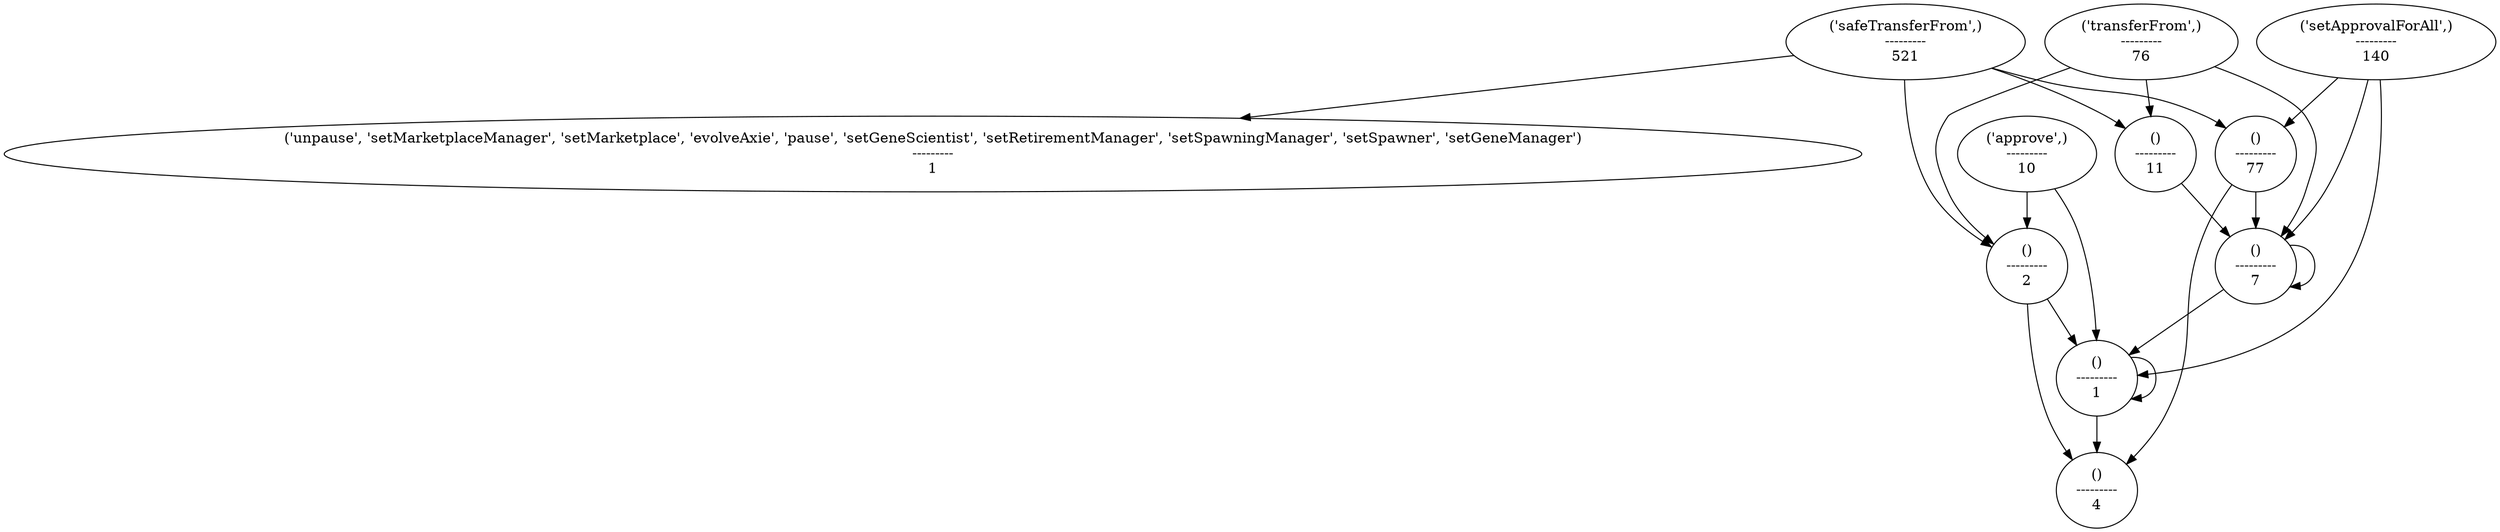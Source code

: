 strict digraph  {
"('safeTransferFrom',)\n---------\n521";
"()\n---------\n77";
"()\n---------\n7";
"()\n---------\n4";
"()\n---------\n11";
"()\n---------\n2";
"('unpause', 'setMarketplaceManager', 'setMarketplace', 'evolveAxie', 'pause', 'setGeneScientist', 'setRetirementManager', 'setSpawningManager', 'setSpawner', 'setGeneManager')\n---------\n1";
"('setApprovalForAll',)\n---------\n140";
"()\n---------\n7";
"()\n---------\n1";
"()\n---------\n1";
"('transferFrom',)\n---------\n76";
"()\n---------\n2";
"('approve',)\n---------\n10";
"('safeTransferFrom',)\n---------\n521" -> "()\n---------\n77";
"('safeTransferFrom',)\n---------\n521" -> "()\n---------\n11";
"('safeTransferFrom',)\n---------\n521" -> "()\n---------\n2";
"('safeTransferFrom',)\n---------\n521" -> "('unpause', 'setMarketplaceManager', 'setMarketplace', 'evolveAxie', 'pause', 'setGeneScientist', 'setRetirementManager', 'setSpawningManager', 'setSpawner', 'setGeneManager')\n---------\n1";
"()\n---------\n77" -> "()\n---------\n7";
"()\n---------\n77" -> "()\n---------\n4";
"()\n---------\n11" -> "()\n---------\n7";
"()\n---------\n2" -> "()\n---------\n4";
"('setApprovalForAll',)\n---------\n140" -> "()\n---------\n77";
"('setApprovalForAll',)\n---------\n140" -> "()\n---------\n7";
"('setApprovalForAll',)\n---------\n140" -> "()\n---------\n1";
"()\n---------\n7" -> "()\n---------\n7";
"()\n---------\n7" -> "()\n---------\n1";
"()\n---------\n1" -> "()\n---------\n4";
"()\n---------\n1" -> "()\n---------\n1";
"('transferFrom',)\n---------\n76" -> "()\n---------\n11";
"('transferFrom',)\n---------\n76" -> "()\n---------\n7";
"('transferFrom',)\n---------\n76" -> "()\n---------\n2";
"()\n---------\n2" -> "()\n---------\n1";
"('approve',)\n---------\n10" -> "()\n---------\n2";
"('approve',)\n---------\n10" -> "()\n---------\n1";
"('approve',)\n---------\n10" -> "()\n---------\n2";
}

